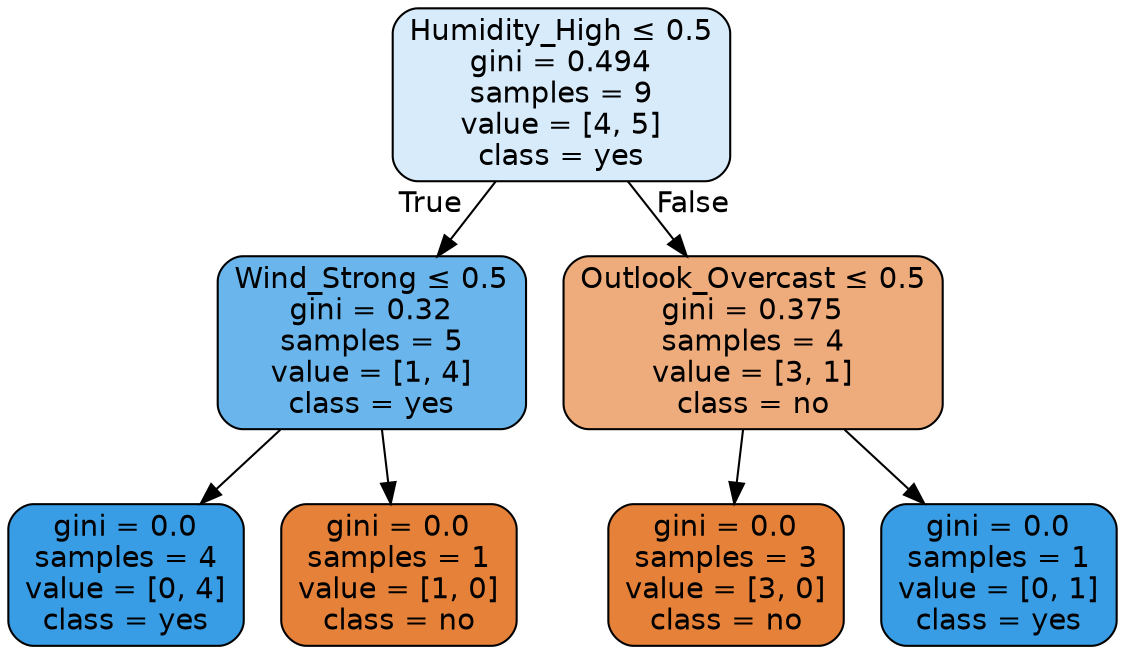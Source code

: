 digraph Tree {
node [shape=box, style="filled, rounded", color="black", fontname="helvetica"] ;
edge [fontname="helvetica"] ;
0 [label=<Humidity_High &le; 0.5<br/>gini = 0.494<br/>samples = 9<br/>value = [4, 5]<br/>class = yes>, fillcolor="#d7ebfa"] ;
1 [label=<Wind_Strong &le; 0.5<br/>gini = 0.32<br/>samples = 5<br/>value = [1, 4]<br/>class = yes>, fillcolor="#6ab6ec"] ;
0 -> 1 [labeldistance=2.5, labelangle=45, headlabel="True"] ;
2 [label=<gini = 0.0<br/>samples = 4<br/>value = [0, 4]<br/>class = yes>, fillcolor="#399de5"] ;
1 -> 2 ;
3 [label=<gini = 0.0<br/>samples = 1<br/>value = [1, 0]<br/>class = no>, fillcolor="#e58139"] ;
1 -> 3 ;
4 [label=<Outlook_Overcast &le; 0.5<br/>gini = 0.375<br/>samples = 4<br/>value = [3, 1]<br/>class = no>, fillcolor="#eeab7b"] ;
0 -> 4 [labeldistance=2.5, labelangle=-45, headlabel="False"] ;
5 [label=<gini = 0.0<br/>samples = 3<br/>value = [3, 0]<br/>class = no>, fillcolor="#e58139"] ;
4 -> 5 ;
6 [label=<gini = 0.0<br/>samples = 1<br/>value = [0, 1]<br/>class = yes>, fillcolor="#399de5"] ;
4 -> 6 ;
}
